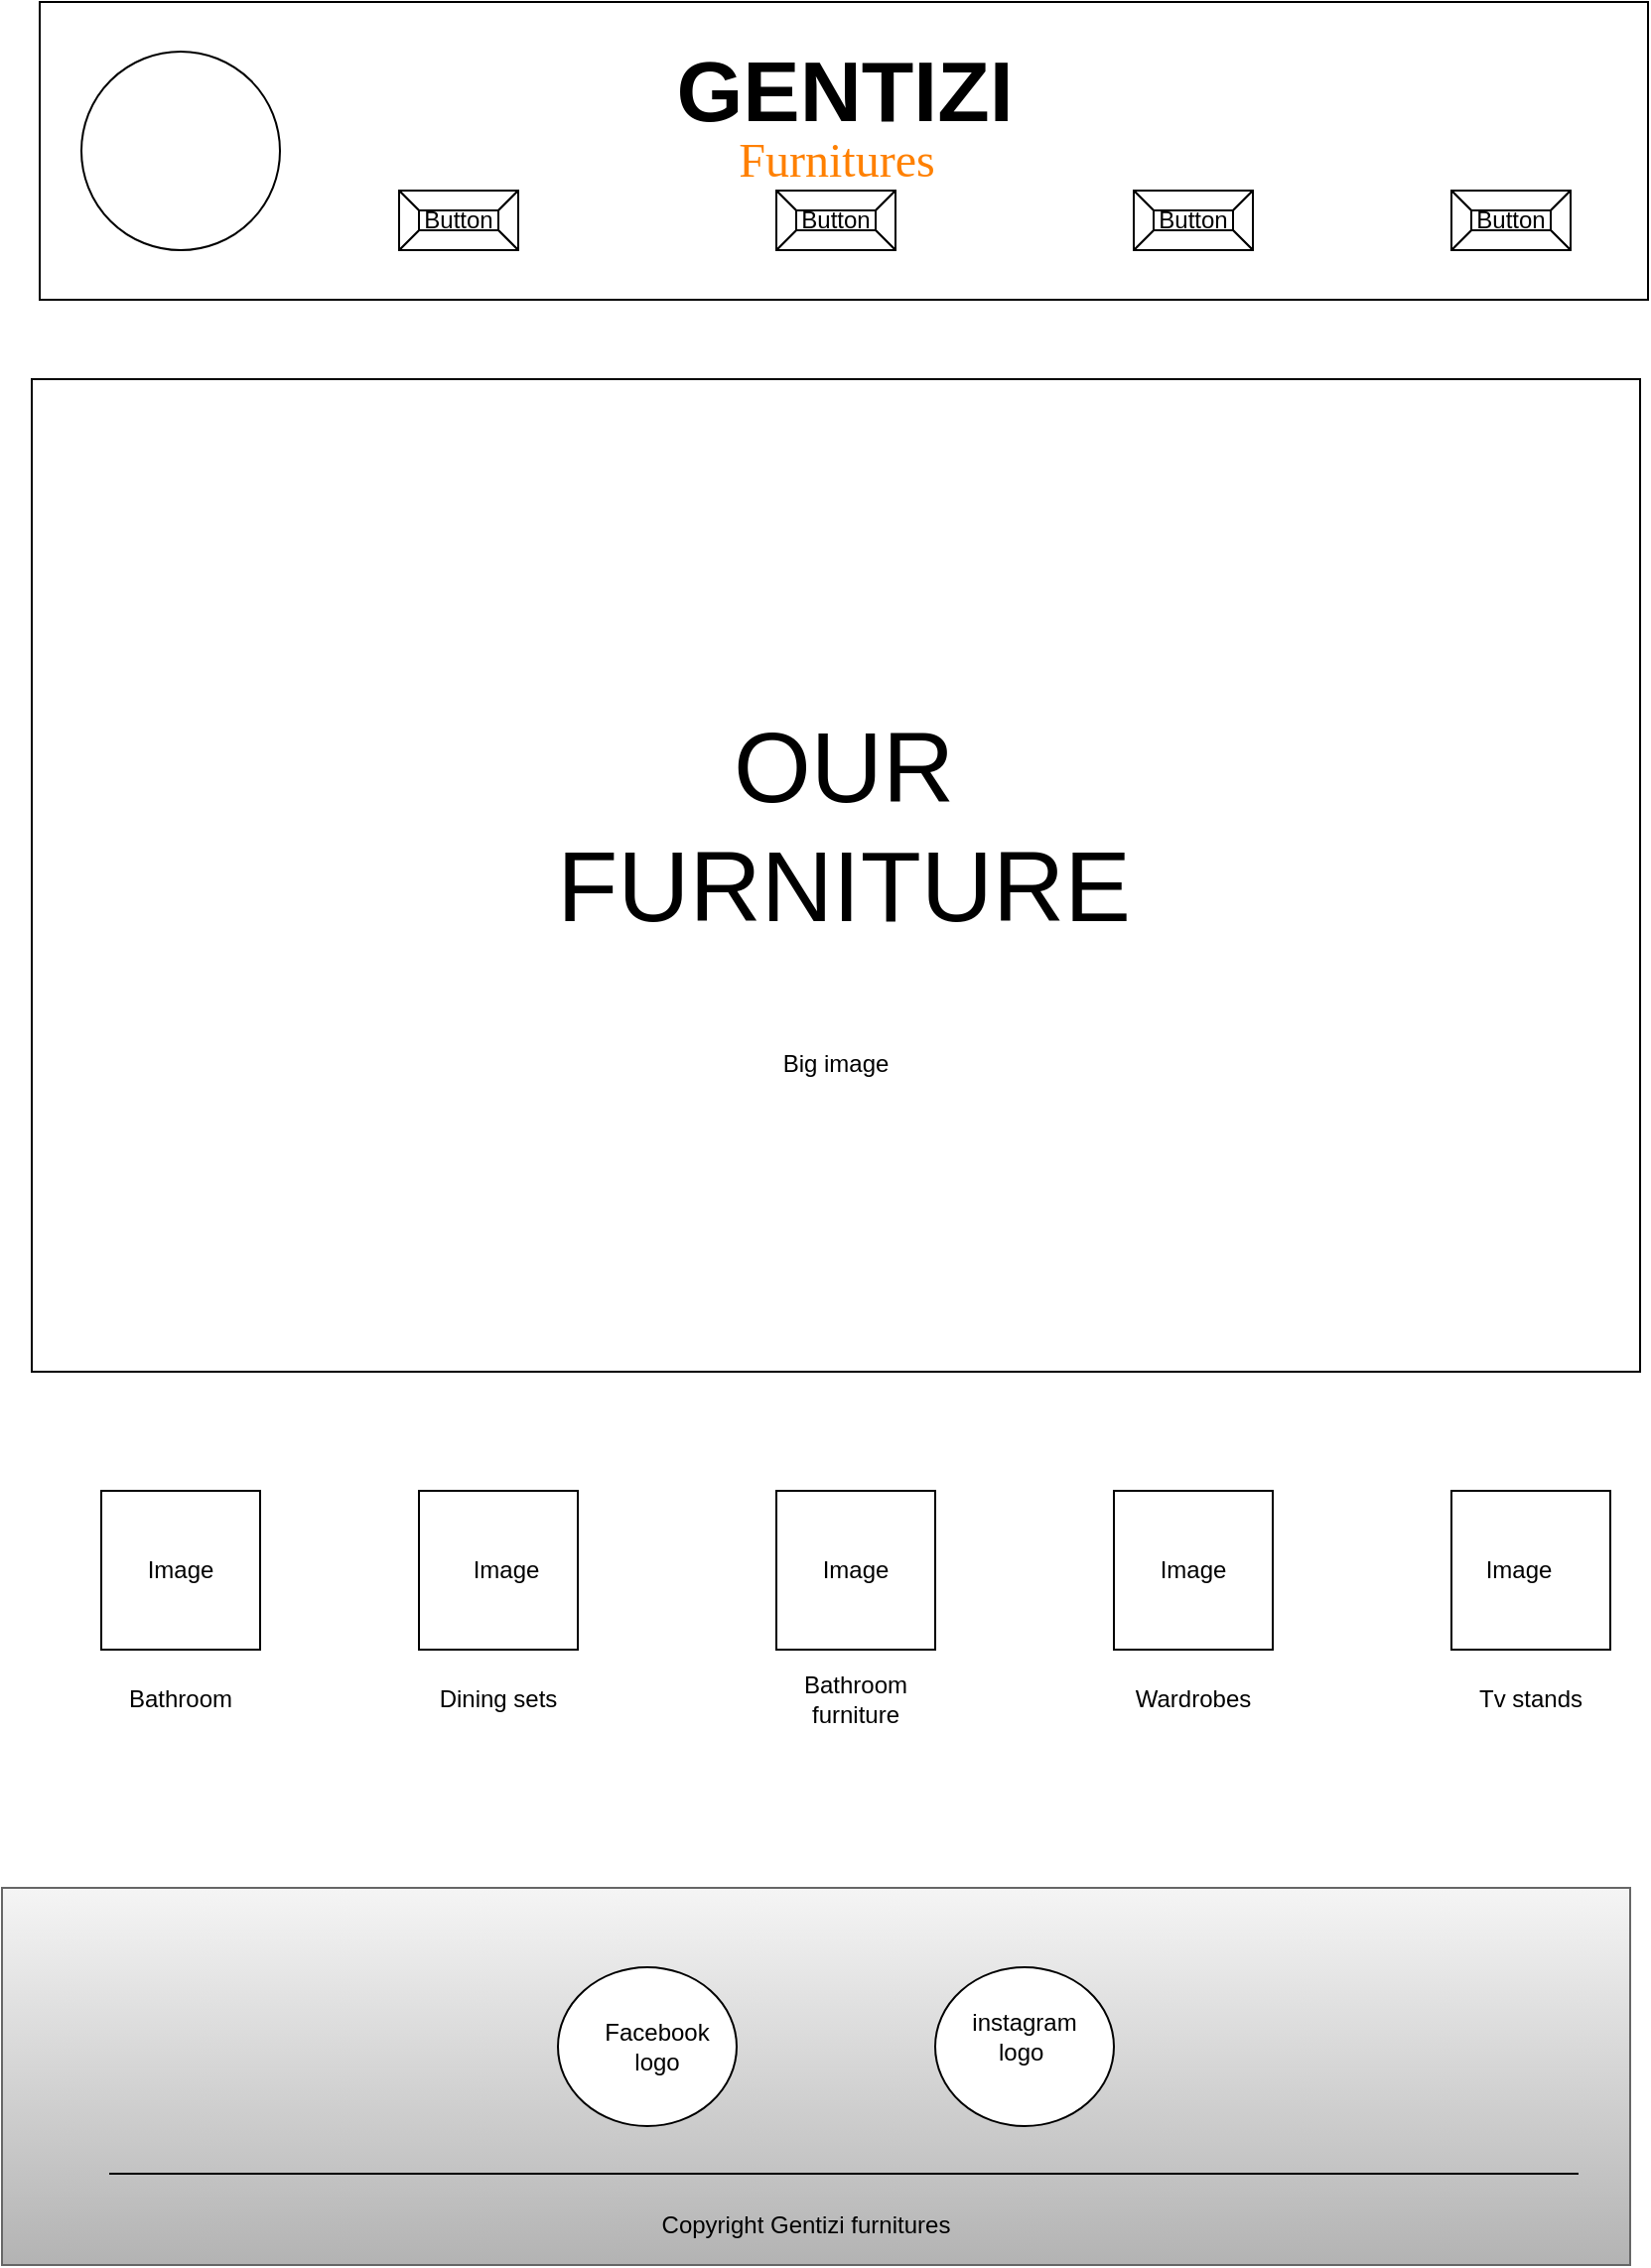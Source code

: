 <mxfile version="21.5.0" type="device">
  <diagram name="Página-1" id="U2NhIT_4wlTlXD6VRpkP">
    <mxGraphModel dx="1707" dy="427" grid="1" gridSize="10" guides="1" tooltips="1" connect="1" arrows="1" fold="1" page="1" pageScale="1" pageWidth="827" pageHeight="1169" math="0" shadow="0">
      <root>
        <mxCell id="0" />
        <mxCell id="1" parent="0" />
        <mxCell id="7m2hUwW0qzy47AlpeMbO-1" value="" style="rounded=0;whiteSpace=wrap;html=1;" parent="1" vertex="1">
          <mxGeometry x="9" y="10" width="810" height="150" as="geometry" />
        </mxCell>
        <mxCell id="7m2hUwW0qzy47AlpeMbO-2" value="" style="ellipse;whiteSpace=wrap;html=1;aspect=fixed;" parent="1" vertex="1">
          <mxGeometry x="30" y="35" width="100" height="100" as="geometry" />
        </mxCell>
        <mxCell id="7m2hUwW0qzy47AlpeMbO-5" value="GENTIZI" style="text;strokeColor=none;fillColor=none;html=1;fontSize=43;fontStyle=1;verticalAlign=middle;align=center;" parent="1" vertex="1">
          <mxGeometry x="244" y="20" width="340" height="70" as="geometry" />
        </mxCell>
        <mxCell id="7m2hUwW0qzy47AlpeMbO-6" value="&lt;font color=&quot;#ff8000&quot; face=&quot;Verdana&quot; style=&quot;font-weight: normal;&quot;&gt;Furnitures&lt;/font&gt;" style="text;strokeColor=none;fillColor=none;html=1;fontSize=24;fontStyle=1;verticalAlign=middle;align=center;" parent="1" vertex="1">
          <mxGeometry x="360" y="70" width="100" height="40" as="geometry" />
        </mxCell>
        <mxCell id="7m2hUwW0qzy47AlpeMbO-10" value="Button" style="labelPosition=center;verticalLabelPosition=middle;align=center;html=1;shape=mxgraph.basic.button;dx=10;whiteSpace=wrap;" parent="1" vertex="1">
          <mxGeometry x="190" y="105" width="60" height="30" as="geometry" />
        </mxCell>
        <mxCell id="7m2hUwW0qzy47AlpeMbO-11" value="Button" style="labelPosition=center;verticalLabelPosition=middle;align=center;html=1;shape=mxgraph.basic.button;dx=10;whiteSpace=wrap;" parent="1" vertex="1">
          <mxGeometry x="380" y="105" width="60" height="30" as="geometry" />
        </mxCell>
        <mxCell id="7m2hUwW0qzy47AlpeMbO-12" value="Button" style="labelPosition=center;verticalLabelPosition=middle;align=center;html=1;shape=mxgraph.basic.button;dx=10;whiteSpace=wrap;" parent="1" vertex="1">
          <mxGeometry x="560" y="105" width="60" height="30" as="geometry" />
        </mxCell>
        <mxCell id="7m2hUwW0qzy47AlpeMbO-17" value="Button" style="labelPosition=center;verticalLabelPosition=middle;align=center;html=1;shape=mxgraph.basic.button;dx=10;whiteSpace=wrap;" parent="1" vertex="1">
          <mxGeometry x="720" y="105" width="60" height="30" as="geometry" />
        </mxCell>
        <mxCell id="7m2hUwW0qzy47AlpeMbO-18" value="" style="verticalLabelPosition=bottom;verticalAlign=top;html=1;shape=mxgraph.basic.rect;fillColor2=none;strokeWidth=1;size=20;indent=5;labelBackgroundColor=#B3B3B3;fillColor=#f5f5f5;strokeColor=#666666;gradientColor=#b3b3b3;" parent="1" vertex="1">
          <mxGeometry x="-10" y="960" width="820" height="190" as="geometry" />
        </mxCell>
        <mxCell id="7m2hUwW0qzy47AlpeMbO-20" value="" style="verticalLabelPosition=bottom;verticalAlign=top;html=1;shape=mxgraph.flowchart.on-page_reference;" parent="1" vertex="1">
          <mxGeometry x="460" y="1000" width="90" height="80" as="geometry" />
        </mxCell>
        <mxCell id="7m2hUwW0qzy47AlpeMbO-22" value="" style="line;strokeWidth=1;fillColor=none;align=left;verticalAlign=middle;spacingTop=-1;spacingLeft=3;spacingRight=3;rotatable=0;labelPosition=right;points=[];portConstraint=eastwest;strokeColor=inherit;" parent="1" vertex="1">
          <mxGeometry x="44" y="1100" width="740" height="8" as="geometry" />
        </mxCell>
        <UserObject label="Copyright Gentizi furnitures" placeholders="1" name="Variable" id="7m2hUwW0qzy47AlpeMbO-24">
          <mxCell style="text;html=1;strokeColor=none;fillColor=none;align=center;verticalAlign=middle;whiteSpace=wrap;overflow=hidden;" parent="1" vertex="1">
            <mxGeometry x="130" y="1120" width="530" height="20" as="geometry" />
          </mxCell>
        </UserObject>
        <mxCell id="7m2hUwW0qzy47AlpeMbO-25" value="" style="rounded=0;whiteSpace=wrap;html=1;" parent="1" vertex="1">
          <mxGeometry x="5" y="200" width="810" height="500" as="geometry" />
        </mxCell>
        <mxCell id="R5AY2FHfzKNgrLlBBQ8p-3" value="OUR FURNITURE" style="text;html=1;strokeColor=none;fillColor=none;align=center;verticalAlign=middle;whiteSpace=wrap;rounded=0;fontSize=50;" vertex="1" parent="1">
          <mxGeometry x="274" y="350" width="280" height="150" as="geometry" />
        </mxCell>
        <mxCell id="R5AY2FHfzKNgrLlBBQ8p-4" value="" style="whiteSpace=wrap;html=1;aspect=fixed;" vertex="1" parent="1">
          <mxGeometry x="200" y="760" width="80" height="80" as="geometry" />
        </mxCell>
        <mxCell id="R5AY2FHfzKNgrLlBBQ8p-5" value="" style="whiteSpace=wrap;html=1;aspect=fixed;" vertex="1" parent="1">
          <mxGeometry x="40" y="760" width="80" height="80" as="geometry" />
        </mxCell>
        <mxCell id="R5AY2FHfzKNgrLlBBQ8p-6" value="" style="whiteSpace=wrap;html=1;aspect=fixed;" vertex="1" parent="1">
          <mxGeometry x="380" y="760" width="80" height="80" as="geometry" />
        </mxCell>
        <mxCell id="R5AY2FHfzKNgrLlBBQ8p-7" value="" style="whiteSpace=wrap;html=1;aspect=fixed;" vertex="1" parent="1">
          <mxGeometry x="550" y="760" width="80" height="80" as="geometry" />
        </mxCell>
        <mxCell id="R5AY2FHfzKNgrLlBBQ8p-8" value="" style="whiteSpace=wrap;html=1;aspect=fixed;" vertex="1" parent="1">
          <mxGeometry x="720" y="760" width="80" height="80" as="geometry" />
        </mxCell>
        <mxCell id="R5AY2FHfzKNgrLlBBQ8p-9" value="Bathroom" style="text;html=1;strokeColor=none;fillColor=none;align=center;verticalAlign=middle;whiteSpace=wrap;rounded=0;" vertex="1" parent="1">
          <mxGeometry x="50" y="850" width="60" height="30" as="geometry" />
        </mxCell>
        <mxCell id="R5AY2FHfzKNgrLlBBQ8p-10" value="Dining sets" style="text;html=1;strokeColor=none;fillColor=none;align=center;verticalAlign=middle;whiteSpace=wrap;rounded=0;" vertex="1" parent="1">
          <mxGeometry x="195" y="850" width="90" height="30" as="geometry" />
        </mxCell>
        <mxCell id="R5AY2FHfzKNgrLlBBQ8p-11" value="Bathroom furniture" style="text;html=1;strokeColor=none;fillColor=none;align=center;verticalAlign=middle;whiteSpace=wrap;rounded=0;" vertex="1" parent="1">
          <mxGeometry x="370" y="840" width="100" height="50" as="geometry" />
        </mxCell>
        <mxCell id="R5AY2FHfzKNgrLlBBQ8p-12" value="Wardrobes" style="text;html=1;strokeColor=none;fillColor=none;align=center;verticalAlign=middle;whiteSpace=wrap;rounded=0;" vertex="1" parent="1">
          <mxGeometry x="560" y="850" width="60" height="30" as="geometry" />
        </mxCell>
        <mxCell id="R5AY2FHfzKNgrLlBBQ8p-13" value="Tv stands" style="text;html=1;strokeColor=none;fillColor=none;align=center;verticalAlign=middle;whiteSpace=wrap;rounded=0;" vertex="1" parent="1">
          <mxGeometry x="730" y="850" width="60" height="30" as="geometry" />
        </mxCell>
        <mxCell id="R5AY2FHfzKNgrLlBBQ8p-15" value="instagram logo&amp;nbsp;" style="text;html=1;strokeColor=none;fillColor=none;align=center;verticalAlign=middle;whiteSpace=wrap;rounded=0;" vertex="1" parent="1">
          <mxGeometry x="482" y="1020" width="46" height="30" as="geometry" />
        </mxCell>
        <mxCell id="R5AY2FHfzKNgrLlBBQ8p-17" value="Big image" style="text;html=1;strokeColor=none;fillColor=none;align=center;verticalAlign=middle;whiteSpace=wrap;rounded=0;" vertex="1" parent="1">
          <mxGeometry x="380" y="530" width="60" height="30" as="geometry" />
        </mxCell>
        <mxCell id="R5AY2FHfzKNgrLlBBQ8p-18" value="Image" style="text;html=1;strokeColor=none;fillColor=none;align=center;verticalAlign=middle;whiteSpace=wrap;rounded=0;" vertex="1" parent="1">
          <mxGeometry x="724" y="785" width="60" height="30" as="geometry" />
        </mxCell>
        <mxCell id="R5AY2FHfzKNgrLlBBQ8p-19" value="Image" style="text;html=1;strokeColor=none;fillColor=none;align=center;verticalAlign=middle;whiteSpace=wrap;rounded=0;" vertex="1" parent="1">
          <mxGeometry x="560" y="785" width="60" height="30" as="geometry" />
        </mxCell>
        <mxCell id="R5AY2FHfzKNgrLlBBQ8p-20" value="Image" style="text;html=1;strokeColor=none;fillColor=none;align=center;verticalAlign=middle;whiteSpace=wrap;rounded=0;" vertex="1" parent="1">
          <mxGeometry x="390" y="785" width="60" height="30" as="geometry" />
        </mxCell>
        <mxCell id="R5AY2FHfzKNgrLlBBQ8p-21" value="Image" style="text;html=1;strokeColor=none;fillColor=none;align=center;verticalAlign=middle;whiteSpace=wrap;rounded=0;" vertex="1" parent="1">
          <mxGeometry x="214" y="785" width="60" height="30" as="geometry" />
        </mxCell>
        <mxCell id="R5AY2FHfzKNgrLlBBQ8p-22" value="Image" style="text;html=1;strokeColor=none;fillColor=none;align=center;verticalAlign=middle;whiteSpace=wrap;rounded=0;" vertex="1" parent="1">
          <mxGeometry x="50" y="785" width="60" height="30" as="geometry" />
        </mxCell>
        <mxCell id="R5AY2FHfzKNgrLlBBQ8p-24" value="" style="verticalLabelPosition=bottom;verticalAlign=top;html=1;shape=mxgraph.flowchart.on-page_reference;" vertex="1" parent="1">
          <mxGeometry x="270" y="1000" width="90" height="80" as="geometry" />
        </mxCell>
        <mxCell id="R5AY2FHfzKNgrLlBBQ8p-25" value="Facebook logo" style="text;html=1;strokeColor=none;fillColor=none;align=center;verticalAlign=middle;whiteSpace=wrap;rounded=0;" vertex="1" parent="1">
          <mxGeometry x="290" y="1025" width="60" height="30" as="geometry" />
        </mxCell>
      </root>
    </mxGraphModel>
  </diagram>
</mxfile>
